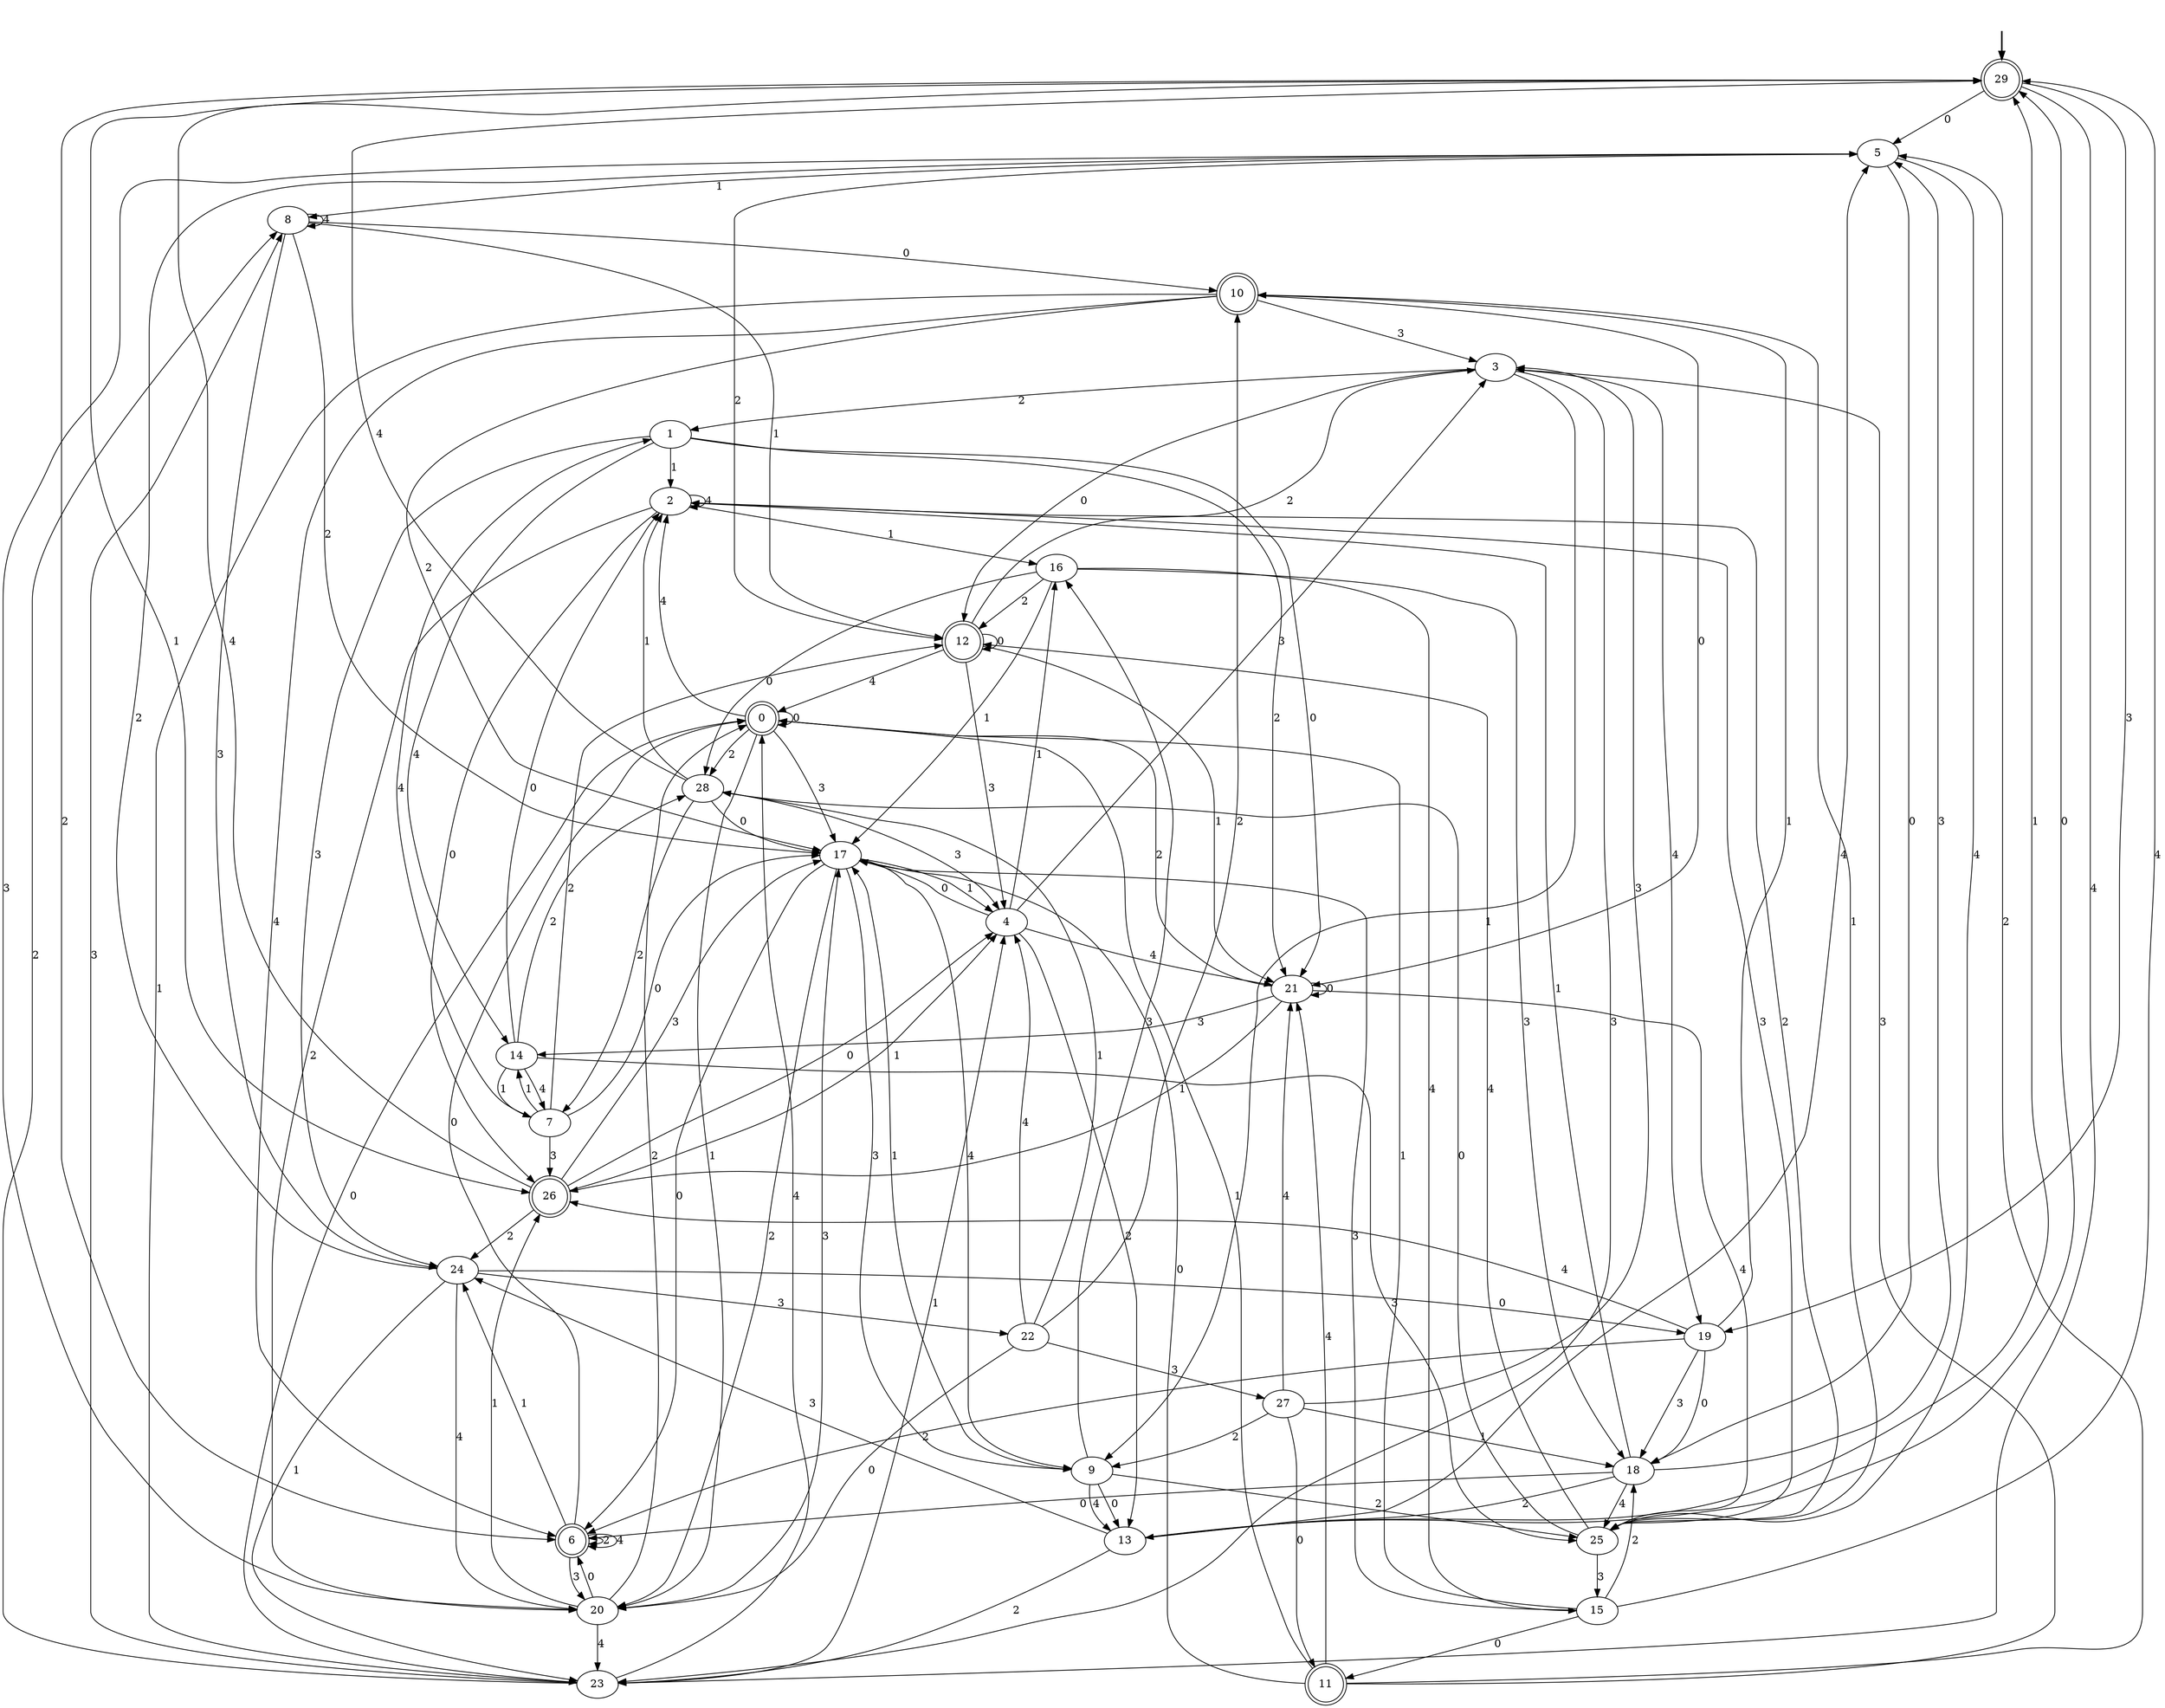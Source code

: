 digraph {
	fake [style=invisible]
	0 [shape=doublecircle]
	1
	2
	3
	4
	5
	6 [shape=doublecircle]
	7
	8
	9
	10 [shape=doublecircle]
	11 [shape=doublecircle]
	12 [shape=doublecircle]
	13
	14
	15
	16
	17
	18
	19
	20
	21
	22
	23
	24
	25
	26 [shape=doublecircle]
	27
	28
	29 [root=true shape=doublecircle]
	fake -> 29 [style=bold]
	21 -> 25 [label=4]
	25 -> 12 [label=4]
	16 -> 18 [label=3]
	14 -> 25 [label=3]
	15 -> 29 [label=4]
	13 -> 29 [label=1]
	9 -> 16 [label=3]
	21 -> 21 [label=0]
	27 -> 3 [label=3]
	28 -> 29 [label=4]
	21 -> 0 [label=2]
	8 -> 12 [label=1]
	3 -> 1 [label=2]
	2 -> 26 [label=0]
	25 -> 15 [label=3]
	18 -> 5 [label=3]
	3 -> 12 [label=0]
	29 -> 19 [label=3]
	26 -> 29 [label=4]
	18 -> 13 [label=2]
	20 -> 23 [label=4]
	11 -> 3 [label=3]
	25 -> 28 [label=0]
	20 -> 26 [label=1]
	6 -> 24 [label=1]
	16 -> 12 [label=2]
	17 -> 9 [label=3]
	14 -> 28 [label=2]
	27 -> 9 [label=2]
	15 -> 0 [label=1]
	21 -> 26 [label=1]
	12 -> 12 [label=0]
	13 -> 5 [label=4]
	3 -> 9 [label=1]
	12 -> 0 [label=4]
	14 -> 7 [label=1]
	20 -> 17 [label=3]
	22 -> 27 [label=3]
	23 -> 8 [label=3]
	4 -> 3 [label=3]
	15 -> 11 [label=0]
	1 -> 21 [label=2]
	1 -> 21 [label=0]
	7 -> 1 [label=4]
	7 -> 14 [label=1]
	13 -> 24 [label=3]
	29 -> 26 [label=1]
	27 -> 11 [label=0]
	17 -> 4 [label=1]
	20 -> 0 [label=2]
	23 -> 4 [label=1]
	28 -> 2 [label=1]
	6 -> 20 [label=3]
	10 -> 21 [label=0]
	2 -> 2 [label=4]
	1 -> 14 [label=4]
	23 -> 0 [label=4]
	17 -> 6 [label=0]
	24 -> 5 [label=2]
	6 -> 0 [label=0]
	19 -> 10 [label=1]
	6 -> 6 [label=2]
	6 -> 6 [label=4]
	29 -> 6 [label=2]
	8 -> 8 [label=4]
	8 -> 17 [label=2]
	19 -> 6 [label=2]
	19 -> 18 [label=0]
	1 -> 2 [label=1]
	10 -> 3 [label=3]
	1 -> 24 [label=3]
	24 -> 19 [label=0]
	14 -> 7 [label=4]
	26 -> 4 [label=0]
	18 -> 6 [label=0]
	7 -> 17 [label=0]
	19 -> 18 [label=3]
	25 -> 10 [label=1]
	27 -> 18 [label=1]
	21 -> 14 [label=3]
	28 -> 17 [label=0]
	22 -> 10 [label=2]
	13 -> 23 [label=2]
	24 -> 22 [label=3]
	25 -> 2 [label=2]
	10 -> 6 [label=4]
	12 -> 21 [label=1]
	23 -> 0 [label=0]
	26 -> 24 [label=2]
	16 -> 17 [label=1]
	18 -> 2 [label=1]
	17 -> 9 [label=4]
	0 -> 20 [label=1]
	2 -> 20 [label=2]
	8 -> 24 [label=3]
	16 -> 28 [label=0]
	11 -> 17 [label=0]
	4 -> 16 [label=1]
	7 -> 12 [label=2]
	5 -> 20 [label=3]
	16 -> 15 [label=4]
	0 -> 28 [label=2]
	8 -> 10 [label=0]
	9 -> 13 [label=4]
	27 -> 21 [label=4]
	29 -> 23 [label=4]
	2 -> 16 [label=1]
	5 -> 12 [label=2]
	12 -> 4 [label=3]
	12 -> 3 [label=2]
	28 -> 4 [label=3]
	22 -> 4 [label=4]
	26 -> 4 [label=1]
	13 -> 29 [label=0]
	4 -> 17 [label=0]
	19 -> 26 [label=4]
	20 -> 6 [label=0]
	0 -> 2 [label=4]
	2 -> 25 [label=3]
	14 -> 2 [label=0]
	22 -> 28 [label=1]
	5 -> 8 [label=1]
	7 -> 26 [label=3]
	3 -> 19 [label=4]
	4 -> 13 [label=2]
	11 -> 21 [label=4]
	24 -> 20 [label=4]
	3 -> 23 [label=3]
	15 -> 17 [label=3]
	5 -> 25 [label=4]
	11 -> 0 [label=1]
	28 -> 7 [label=2]
	24 -> 23 [label=1]
	18 -> 25 [label=4]
	0 -> 17 [label=3]
	11 -> 5 [label=2]
	10 -> 17 [label=2]
	29 -> 5 [label=0]
	23 -> 8 [label=2]
	5 -> 18 [label=0]
	9 -> 13 [label=0]
	0 -> 0 [label=0]
	4 -> 21 [label=4]
	22 -> 20 [label=0]
	9 -> 17 [label=1]
	9 -> 25 [label=2]
	15 -> 18 [label=2]
	17 -> 20 [label=2]
	26 -> 17 [label=3]
	10 -> 23 [label=1]
}
